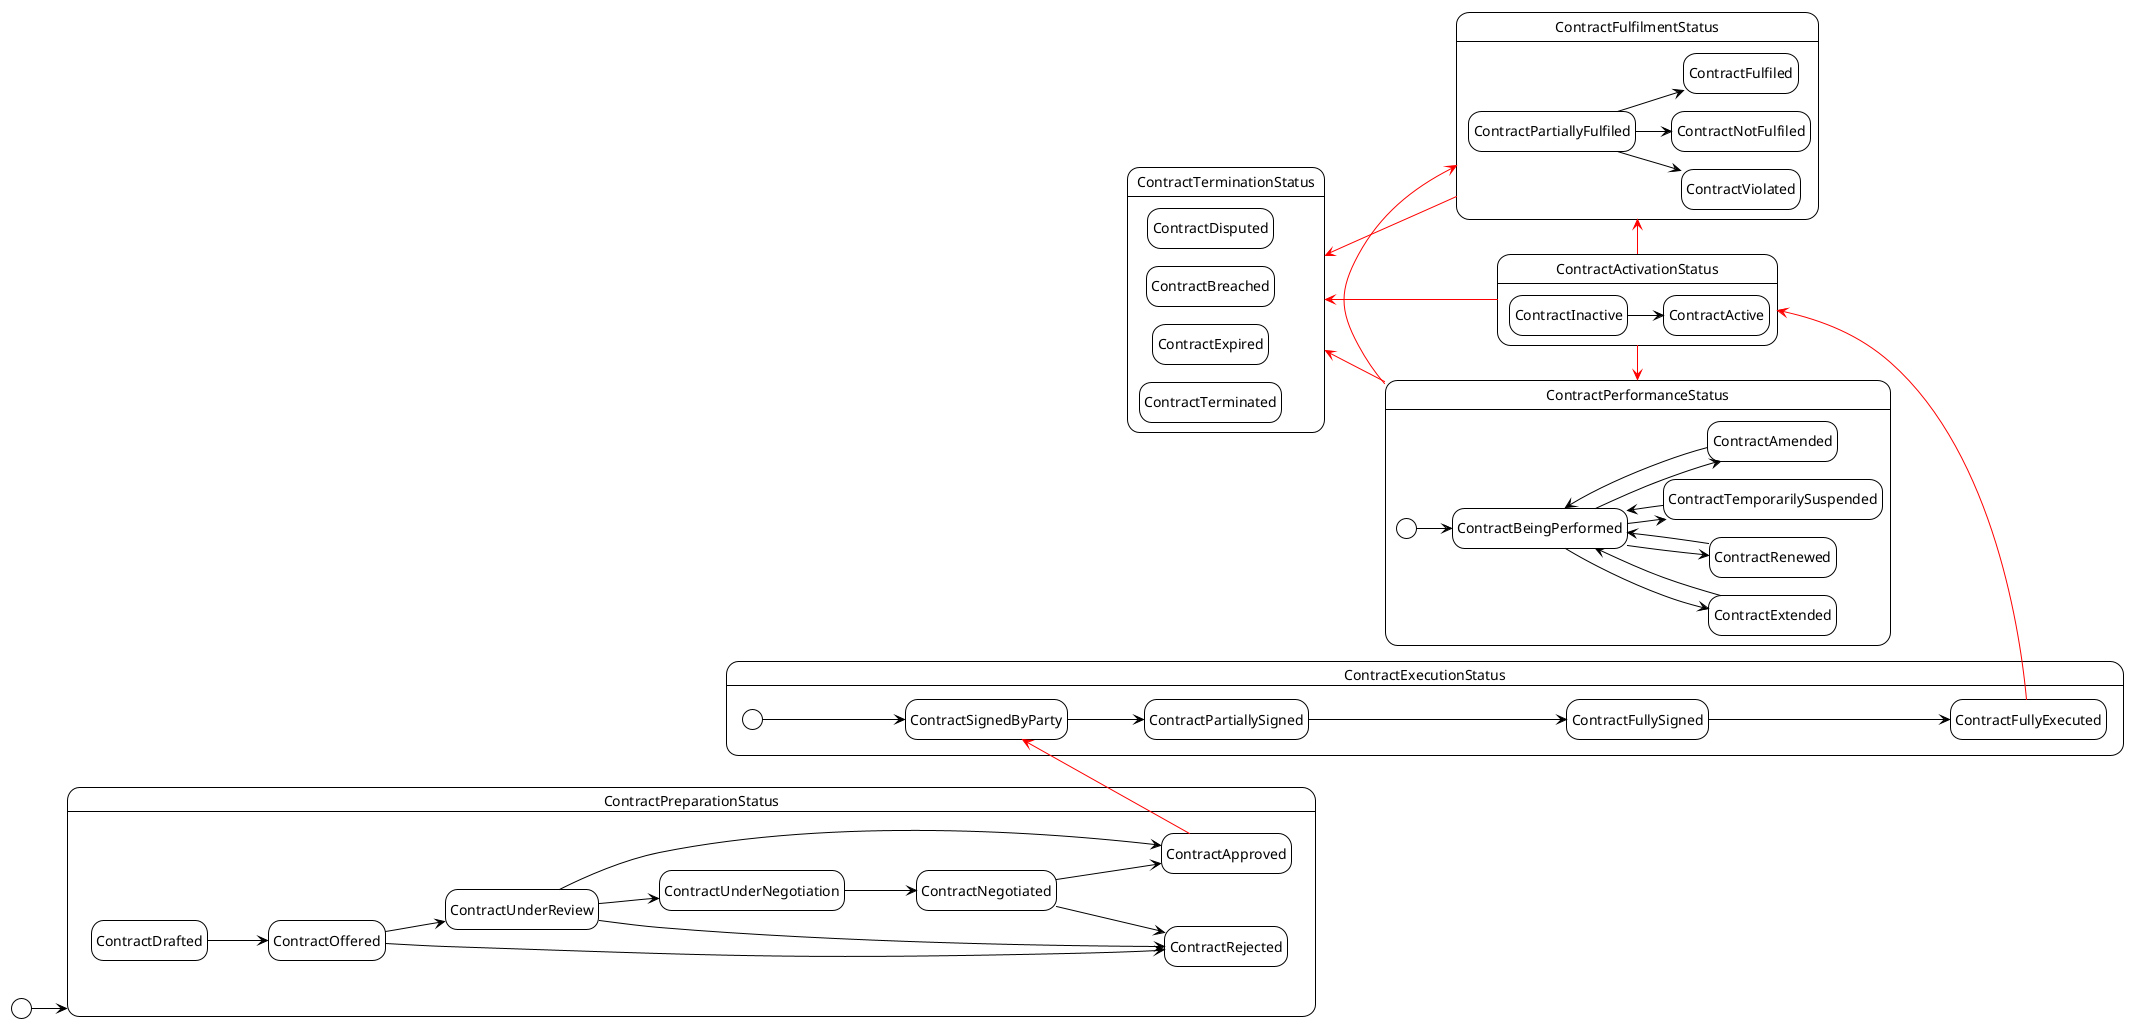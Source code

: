 @startuml
!theme plain

left to right direction
hide empty description

!define IDEAL #RED

[*] --> ContractPreparationStatus

state ContractPreparationStatus {
  state ContractRejected
  state ContractDrafted
  state ContractOffered
  state ContractUnderReview
  state ContractUnderNegotiation
  state ContractNegotiated
  state ContractApproved
  ContractNegotiated --> ContractRejected
  ContractDrafted --> ContractOffered
  ContractOffered --> ContractUnderReview
  ContractOffered --> ContractRejected
  ContractUnderReview --> ContractUnderNegotiation
  ContractUnderReview --> ContractApproved
  ContractUnderReview --> ContractRejected
  ContractUnderNegotiation --> ContractNegotiated
  
  ContractNegotiated --> ContractApproved
}

state ContractExecutionStatus {
  state ContractPartiallySigned
  state ContractFullySigned
  state ContractSignedByParty
  state ContractFullyExecuted
  [*] --> ContractSignedByParty
  ContractSignedByParty --> ContractPartiallySigned
  ContractPartiallySigned --> ContractFullySigned
  ContractFullySigned --> ContractFullyExecuted
}
ContractApproved -up[IDEAL]-> ContractSignedByParty

state ContractActivationStatus {
    state ContractInactive
    state ContractActive
    ContractInactive --> ContractActive
}
ContractFullyExecuted -up[IDEAL]-> ContractActivationStatus
ContractActivationStatus -right[IDEAL]-> ContractPerformanceStatus

state ContractPerformanceStatus {
    state ContractBeingPerformed
    state ContractAmended
    state ContractTemporarilySuspended
    state ContractRenewed
    state ContractExtended
    [*] --> ContractBeingPerformed
    ContractBeingPerformed --> ContractAmended
    ContractBeingPerformed --> ContractTemporarilySuspended
    ContractBeingPerformed --> ContractRenewed
    ContractBeingPerformed --> ContractExtended
    ContractRenewed --> ContractBeingPerformed
    ContractExtended --> ContractBeingPerformed
    ContractTemporarilySuspended --> ContractBeingPerformed
    ContractAmended --> ContractBeingPerformed
}

ContractActivationStatus -[IDEAL]-> ContractTerminationStatus
ContractPerformanceStatus -[IDEAL]-> ContractTerminationStatus

state ContractTerminationStatus {
    state ContractTerminated
    state ContractExpired
    state ContractBreached
    state ContractDisputed
}

ContractActivationStatus -left[IDEAL]-> ContractFulfilmentStatus
ContractPerformanceStatus -left[IDEAL]-> ContractFulfilmentStatus
ContractFulfilmentStatus -left[IDEAL]-> ContractTerminationStatus

state ContractFulfilmentStatus {
    state ContractFulfiled
    state ContractPartiallyFulfiled
    state ContractNotFulfiled
    state ContractViolated
    ContractPartiallyFulfiled --> ContractFulfiled
    ContractPartiallyFulfiled --> ContractNotFulfiled
    ContractPartiallyFulfiled --> ContractViolated
}

@enduml